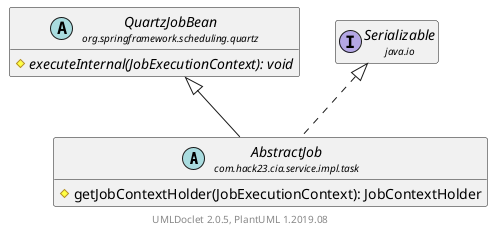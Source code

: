 @startuml
    set namespaceSeparator none
    hide empty fields
    hide empty methods

    abstract class "<size:14>AbstractJob\n<size:10>com.hack23.cia.service.impl.task" as com.hack23.cia.service.impl.task.AbstractJob [[AbstractJob.html]] {
        #getJobContextHolder(JobExecutionContext): JobContextHolder
    }

    abstract class "<size:14>QuartzJobBean\n<size:10>org.springframework.scheduling.quartz" as org.springframework.scheduling.quartz.QuartzJobBean {
        {abstract} #executeInternal(JobExecutionContext): void
    }
    interface "<size:14>Serializable\n<size:10>java.io" as java.io.Serializable

    org.springframework.scheduling.quartz.QuartzJobBean <|-- com.hack23.cia.service.impl.task.AbstractJob
    java.io.Serializable <|.. com.hack23.cia.service.impl.task.AbstractJob

    center footer UMLDoclet 2.0.5, PlantUML 1.2019.08
@enduml
